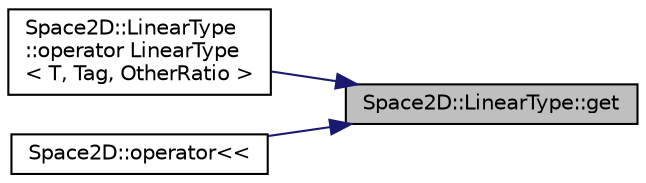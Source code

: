 digraph "Space2D::LinearType::get"
{
 // INTERACTIVE_SVG=YES
 // LATEX_PDF_SIZE
  edge [fontname="Helvetica",fontsize="10",labelfontname="Helvetica",labelfontsize="10"];
  node [fontname="Helvetica",fontsize="10",shape=record];
  rankdir="RL";
  Node1 [label="Space2D::LinearType::get",height=0.2,width=0.4,color="black", fillcolor="grey75", style="filled", fontcolor="black",tooltip=" "];
  Node1 -> Node2 [dir="back",color="midnightblue",fontsize="10",style="solid",fontname="Helvetica"];
  Node2 [label="Space2D::LinearType\l::operator LinearType\l\< T, Tag, OtherRatio \>",height=0.2,width=0.4,color="black", fillcolor="white", style="filled",URL="$class_space2_d_1_1_linear_type.html#aa7018f3bb05611c15179ed14371a96ea",tooltip=" "];
  Node1 -> Node3 [dir="back",color="midnightblue",fontsize="10",style="solid",fontname="Helvetica"];
  Node3 [label="Space2D::operator\<\<",height=0.2,width=0.4,color="black", fillcolor="white", style="filled",URL="$namespace_space2_d.html#a62f24224f7614cc68000332dcd3963ff",tooltip=" "];
}
